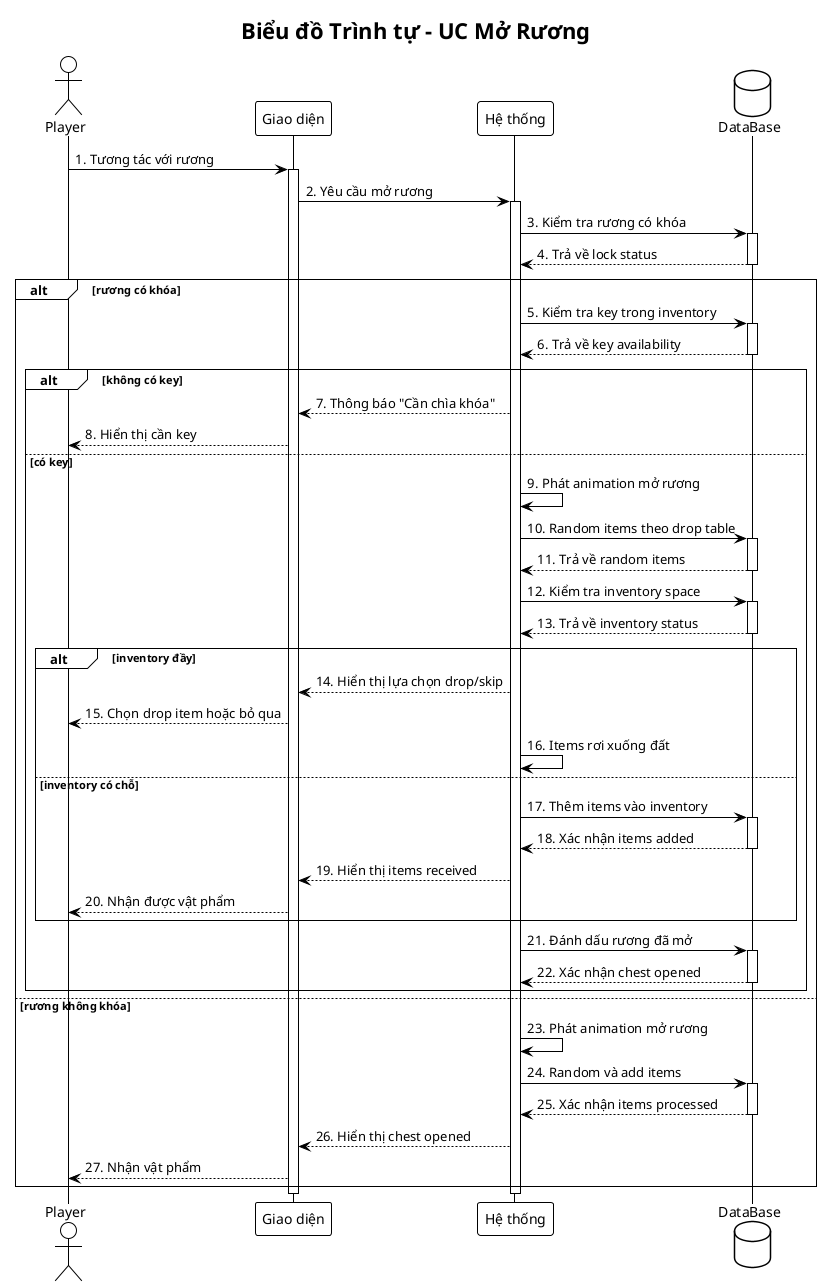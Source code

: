 @startuml Sequence_UC1_Mo_Ruong
!theme plain

title Biểu đồ Trình tự - UC Mở Rương

actor Player
participant "Giao diện" as UI
participant "Hệ thống" as System
database "DataBase" as DB

Player -> UI: 1. Tương tác với rương
activate UI
UI -> System: 2. Yêu cầu mở rương
activate System

System -> DB: 3. Kiểm tra rương có khóa
activate DB
DB --> System: 4. Trả về lock status
deactivate DB

alt rương có khóa
    System -> DB: 5. Kiểm tra key trong inventory
    activate DB
    DB --> System: 6. Trả về key availability
    deactivate DB
    
    alt không có key
        System --> UI: 7. Thông báo "Cần chìa khóa"
        UI --> Player: 8. Hiển thị cần key
        
    else có key
        System -> System: 9. Phát animation mở rương
        System -> DB: 10. Random items theo drop table
        activate DB
        DB --> System: 11. Trả về random items
        deactivate DB
        
        System -> DB: 12. Kiểm tra inventory space
        activate DB
        DB --> System: 13. Trả về inventory status
        deactivate DB
        
        alt inventory đầy
            System --> UI: 14. Hiển thị lựa chọn drop/skip
            UI --> Player: 15. Chọn drop item hoặc bỏ qua
            System -> System: 16. Items rơi xuống đất
            
        else inventory có chỗ
            System -> DB: 17. Thêm items vào inventory
            activate DB
            DB --> System: 18. Xác nhận items added
            deactivate DB
            
            System --> UI: 19. Hiển thị items received
            UI --> Player: 20. Nhận được vật phẩm
        end
        
        System -> DB: 21. Đánh dấu rương đã mở
        activate DB
        DB --> System: 22. Xác nhận chest opened
        deactivate DB
    end
    
else rương không khóa
    System -> System: 23. Phát animation mở rương
    System -> DB: 24. Random và add items
    activate DB
    DB --> System: 25. Xác nhận items processed
    deactivate DB
    
    System --> UI: 26. Hiển thị chest opened
    UI --> Player: 27. Nhận vật phẩm
end

deactivate System
deactivate UI

@enduml

